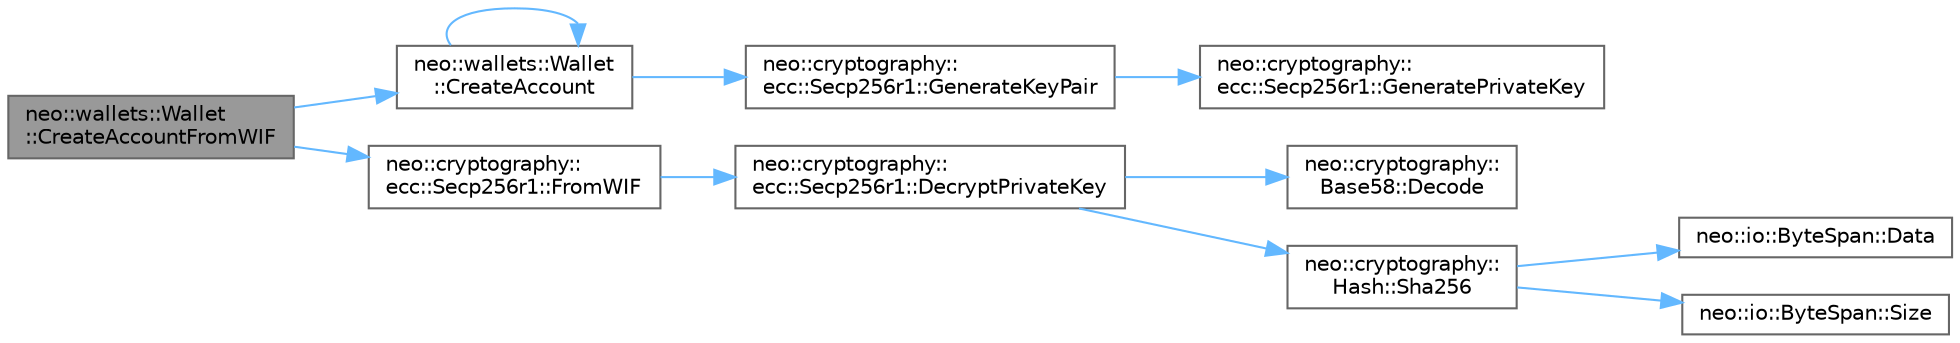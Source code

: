 digraph "neo::wallets::Wallet::CreateAccountFromWIF"
{
 // LATEX_PDF_SIZE
  bgcolor="transparent";
  edge [fontname=Helvetica,fontsize=10,labelfontname=Helvetica,labelfontsize=10];
  node [fontname=Helvetica,fontsize=10,shape=box,height=0.2,width=0.4];
  rankdir="LR";
  Node1 [id="Node000001",label="neo::wallets::Wallet\l::CreateAccountFromWIF",height=0.2,width=0.4,color="gray40", fillcolor="grey60", style="filled", fontcolor="black",tooltip="Creates a new account with the specified WIF."];
  Node1 -> Node2 [id="edge11_Node000001_Node000002",color="steelblue1",style="solid",tooltip=" "];
  Node2 [id="Node000002",label="neo::wallets::Wallet\l::CreateAccount",height=0.2,width=0.4,color="grey40", fillcolor="white", style="filled",URL="$classneo_1_1wallets_1_1_wallet.html#ab892fe4e34d0ac997678188c97f1bf3b",tooltip="Creates a new account."];
  Node2 -> Node2 [id="edge12_Node000002_Node000002",color="steelblue1",style="solid",tooltip=" "];
  Node2 -> Node3 [id="edge13_Node000002_Node000003",color="steelblue1",style="solid",tooltip=" "];
  Node3 [id="Node000003",label="neo::cryptography::\lecc::Secp256r1::GenerateKeyPair",height=0.2,width=0.4,color="grey40", fillcolor="white", style="filled",URL="$classneo_1_1cryptography_1_1ecc_1_1_secp256r1.html#a6d2bbd77c421a6d9d43cb0b99464365a",tooltip="Generate a key pair."];
  Node3 -> Node4 [id="edge14_Node000003_Node000004",color="steelblue1",style="solid",tooltip=" "];
  Node4 [id="Node000004",label="neo::cryptography::\lecc::Secp256r1::GeneratePrivateKey",height=0.2,width=0.4,color="grey40", fillcolor="white", style="filled",URL="$classneo_1_1cryptography_1_1ecc_1_1_secp256r1.html#a68619d8a6a8dbc87ab36d89cd6df7e72",tooltip="Generate a random private key."];
  Node1 -> Node5 [id="edge15_Node000001_Node000005",color="steelblue1",style="solid",tooltip=" "];
  Node5 [id="Node000005",label="neo::cryptography::\lecc::Secp256r1::FromWIF",height=0.2,width=0.4,color="grey40", fillcolor="white", style="filled",URL="$classneo_1_1cryptography_1_1ecc_1_1_secp256r1.html#afcf9a32da1aa037af496d1708860f425",tooltip="Create key pair from WIF."];
  Node5 -> Node6 [id="edge16_Node000005_Node000006",color="steelblue1",style="solid",tooltip=" "];
  Node6 [id="Node000006",label="neo::cryptography::\lecc::Secp256r1::DecryptPrivateKey",height=0.2,width=0.4,color="grey40", fillcolor="white", style="filled",URL="$classneo_1_1cryptography_1_1ecc_1_1_secp256r1.html#a8563367ac57392149dd95c1fa7eda732",tooltip="Decrypt private key from WIF format."];
  Node6 -> Node7 [id="edge17_Node000006_Node000007",color="steelblue1",style="solid",tooltip=" "];
  Node7 [id="Node000007",label="neo::cryptography::\lBase58::Decode",height=0.2,width=0.4,color="grey40", fillcolor="white", style="filled",URL="$classneo_1_1cryptography_1_1_base58.html#a063133b21ab7c5bf5f7ed7fc153015b0",tooltip="Decode Base58 string to bytes."];
  Node6 -> Node8 [id="edge18_Node000006_Node000008",color="steelblue1",style="solid",tooltip=" "];
  Node8 [id="Node000008",label="neo::cryptography::\lHash::Sha256",height=0.2,width=0.4,color="grey40", fillcolor="white", style="filled",URL="$classneo_1_1cryptography_1_1_hash.html#a45b12e21ad2391d1919f3eb7b61f683a",tooltip="Computes SHA256 hash."];
  Node8 -> Node9 [id="edge19_Node000008_Node000009",color="steelblue1",style="solid",tooltip=" "];
  Node9 [id="Node000009",label="neo::io::ByteSpan::Data",height=0.2,width=0.4,color="grey40", fillcolor="white", style="filled",URL="$classneo_1_1io_1_1_byte_span.html#a0285a19eb5cd212ecd1079e0bc5e494c",tooltip="Gets a pointer to the data."];
  Node8 -> Node10 [id="edge20_Node000008_Node000010",color="steelblue1",style="solid",tooltip=" "];
  Node10 [id="Node000010",label="neo::io::ByteSpan::Size",height=0.2,width=0.4,color="grey40", fillcolor="white", style="filled",URL="$classneo_1_1io_1_1_byte_span.html#a4a869430800a37dcbeefac6f36468fcb",tooltip="Gets the size of the ByteSpan."];
}
